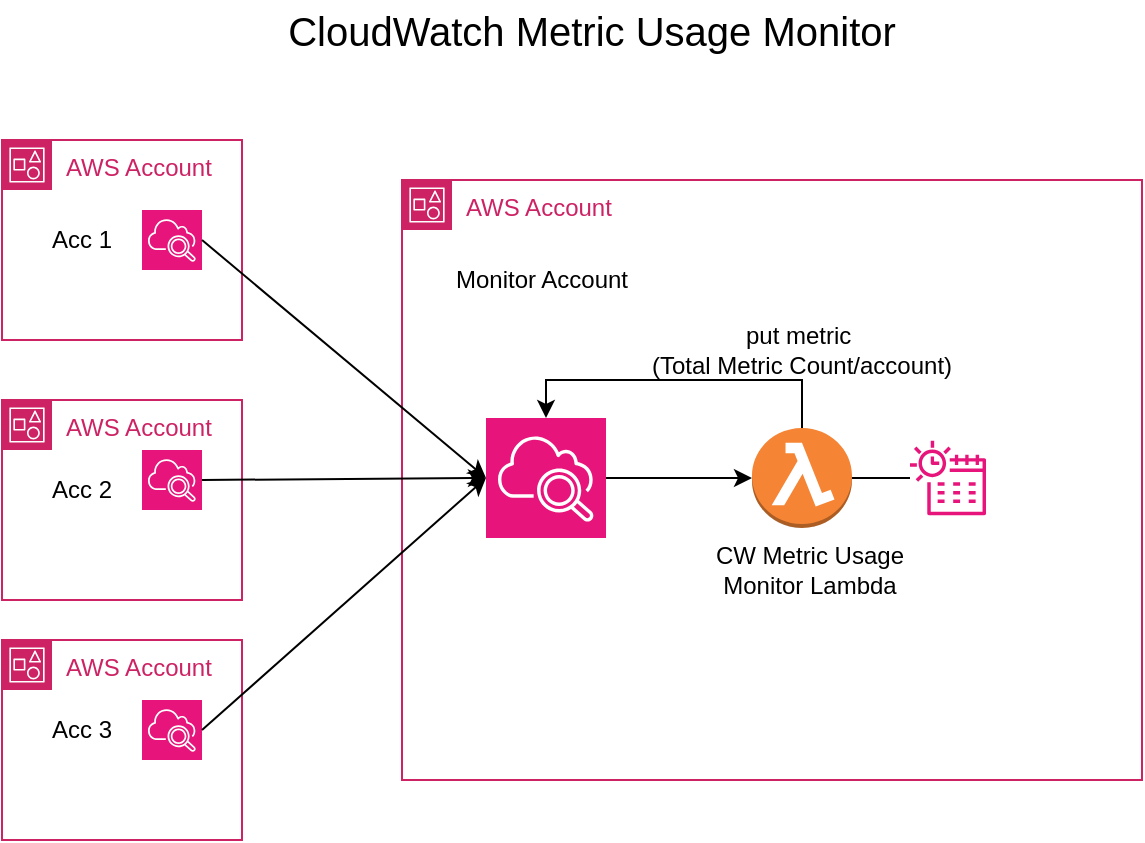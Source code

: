 <mxfile version="28.0.6">
  <diagram name="Page-1" id="2m9e8ItA2XuIZZkTDxCf">
    <mxGraphModel dx="1018" dy="748" grid="1" gridSize="10" guides="1" tooltips="1" connect="1" arrows="1" fold="1" page="1" pageScale="1" pageWidth="850" pageHeight="1100" math="0" shadow="0">
      <root>
        <mxCell id="0" />
        <mxCell id="1" parent="0" />
        <mxCell id="S1UMTbRKjDUVDJEbYlgr-1" value="&lt;font style=&quot;font-size: 20px;&quot;&gt;CloudWatch Metric Usage Monitor&lt;/font&gt;" style="text;html=1;align=center;verticalAlign=middle;whiteSpace=wrap;rounded=0;" vertex="1" parent="1">
          <mxGeometry x="260" y="80" width="350" height="30" as="geometry" />
        </mxCell>
        <mxCell id="S1UMTbRKjDUVDJEbYlgr-2" value="AWS Account" style="points=[[0,0],[0.25,0],[0.5,0],[0.75,0],[1,0],[1,0.25],[1,0.5],[1,0.75],[1,1],[0.75,1],[0.5,1],[0.25,1],[0,1],[0,0.75],[0,0.5],[0,0.25]];outlineConnect=0;gradientColor=none;html=1;whiteSpace=wrap;fontSize=12;fontStyle=0;container=1;pointerEvents=0;collapsible=0;recursiveResize=0;shape=mxgraph.aws4.group;grIcon=mxgraph.aws4.group_account;strokeColor=#CD2264;fillColor=none;verticalAlign=top;align=left;spacingLeft=30;fontColor=#CD2264;dashed=0;" vertex="1" parent="1">
          <mxGeometry x="140" y="150" width="120" height="100" as="geometry" />
        </mxCell>
        <mxCell id="S1UMTbRKjDUVDJEbYlgr-11" value="" style="sketch=0;points=[[0,0,0],[0.25,0,0],[0.5,0,0],[0.75,0,0],[1,0,0],[0,1,0],[0.25,1,0],[0.5,1,0],[0.75,1,0],[1,1,0],[0,0.25,0],[0,0.5,0],[0,0.75,0],[1,0.25,0],[1,0.5,0],[1,0.75,0]];points=[[0,0,0],[0.25,0,0],[0.5,0,0],[0.75,0,0],[1,0,0],[0,1,0],[0.25,1,0],[0.5,1,0],[0.75,1,0],[1,1,0],[0,0.25,0],[0,0.5,0],[0,0.75,0],[1,0.25,0],[1,0.5,0],[1,0.75,0]];outlineConnect=0;fontColor=#232F3E;fillColor=#E7157B;strokeColor=#ffffff;dashed=0;verticalLabelPosition=bottom;verticalAlign=top;align=center;html=1;fontSize=12;fontStyle=0;aspect=fixed;shape=mxgraph.aws4.resourceIcon;resIcon=mxgraph.aws4.cloudwatch_2;" vertex="1" parent="S1UMTbRKjDUVDJEbYlgr-2">
          <mxGeometry x="70" y="35" width="30" height="30" as="geometry" />
        </mxCell>
        <mxCell id="S1UMTbRKjDUVDJEbYlgr-14" value="Acc 1" style="text;html=1;align=center;verticalAlign=middle;whiteSpace=wrap;rounded=0;" vertex="1" parent="S1UMTbRKjDUVDJEbYlgr-2">
          <mxGeometry x="10" y="35" width="60" height="30" as="geometry" />
        </mxCell>
        <mxCell id="S1UMTbRKjDUVDJEbYlgr-3" value="AWS Account" style="points=[[0,0],[0.25,0],[0.5,0],[0.75,0],[1,0],[1,0.25],[1,0.5],[1,0.75],[1,1],[0.75,1],[0.5,1],[0.25,1],[0,1],[0,0.75],[0,0.5],[0,0.25]];outlineConnect=0;gradientColor=none;html=1;whiteSpace=wrap;fontSize=12;fontStyle=0;container=1;pointerEvents=0;collapsible=0;recursiveResize=0;shape=mxgraph.aws4.group;grIcon=mxgraph.aws4.group_account;strokeColor=#CD2264;fillColor=none;verticalAlign=top;align=left;spacingLeft=30;fontColor=#CD2264;dashed=0;" vertex="1" parent="1">
          <mxGeometry x="140" y="280" width="120" height="100" as="geometry" />
        </mxCell>
        <mxCell id="S1UMTbRKjDUVDJEbYlgr-12" value="" style="sketch=0;points=[[0,0,0],[0.25,0,0],[0.5,0,0],[0.75,0,0],[1,0,0],[0,1,0],[0.25,1,0],[0.5,1,0],[0.75,1,0],[1,1,0],[0,0.25,0],[0,0.5,0],[0,0.75,0],[1,0.25,0],[1,0.5,0],[1,0.75,0]];points=[[0,0,0],[0.25,0,0],[0.5,0,0],[0.75,0,0],[1,0,0],[0,1,0],[0.25,1,0],[0.5,1,0],[0.75,1,0],[1,1,0],[0,0.25,0],[0,0.5,0],[0,0.75,0],[1,0.25,0],[1,0.5,0],[1,0.75,0]];outlineConnect=0;fontColor=#232F3E;fillColor=#E7157B;strokeColor=#ffffff;dashed=0;verticalLabelPosition=bottom;verticalAlign=top;align=center;html=1;fontSize=12;fontStyle=0;aspect=fixed;shape=mxgraph.aws4.resourceIcon;resIcon=mxgraph.aws4.cloudwatch_2;" vertex="1" parent="S1UMTbRKjDUVDJEbYlgr-3">
          <mxGeometry x="70" y="25" width="30" height="30" as="geometry" />
        </mxCell>
        <mxCell id="S1UMTbRKjDUVDJEbYlgr-15" value="Acc 2&lt;span style=&quot;color: rgba(0, 0, 0, 0); font-family: monospace; font-size: 0px; text-align: start; text-wrap-mode: nowrap;&quot;&gt;%3CmxGraphModel%3E%3Croot%3E%3CmxCell%20id%3D%220%22%2F%3E%3CmxCell%20id%3D%221%22%20parent%3D%220%22%2F%3E%3CmxCell%20id%3D%222%22%20value%3D%22Acc%201%22%20style%3D%22text%3Bhtml%3D1%3Balign%3Dcenter%3BverticalAlign%3Dmiddle%3BwhiteSpace%3Dwrap%3Brounded%3D0%3B%22%20vertex%3D%221%22%20parent%3D%221%22%3E%3CmxGeometry%20x%3D%2250%22%20y%3D%22190%22%20width%3D%2260%22%20height%3D%2230%22%20as%3D%22geometry%22%2F%3E%3C%2FmxCell%3E%3C%2Froot%3E%3C%2FmxGraphModel%3E&lt;/span&gt;" style="text;html=1;align=center;verticalAlign=middle;whiteSpace=wrap;rounded=0;" vertex="1" parent="S1UMTbRKjDUVDJEbYlgr-3">
          <mxGeometry x="10" y="30" width="60" height="30" as="geometry" />
        </mxCell>
        <mxCell id="S1UMTbRKjDUVDJEbYlgr-4" value="AWS Account" style="points=[[0,0],[0.25,0],[0.5,0],[0.75,0],[1,0],[1,0.25],[1,0.5],[1,0.75],[1,1],[0.75,1],[0.5,1],[0.25,1],[0,1],[0,0.75],[0,0.5],[0,0.25]];outlineConnect=0;gradientColor=none;html=1;whiteSpace=wrap;fontSize=12;fontStyle=0;container=1;pointerEvents=0;collapsible=0;recursiveResize=0;shape=mxgraph.aws4.group;grIcon=mxgraph.aws4.group_account;strokeColor=#CD2264;fillColor=none;verticalAlign=top;align=left;spacingLeft=30;fontColor=#CD2264;dashed=0;" vertex="1" parent="1">
          <mxGeometry x="140" y="400" width="120" height="100" as="geometry" />
        </mxCell>
        <mxCell id="S1UMTbRKjDUVDJEbYlgr-13" value="" style="sketch=0;points=[[0,0,0],[0.25,0,0],[0.5,0,0],[0.75,0,0],[1,0,0],[0,1,0],[0.25,1,0],[0.5,1,0],[0.75,1,0],[1,1,0],[0,0.25,0],[0,0.5,0],[0,0.75,0],[1,0.25,0],[1,0.5,0],[1,0.75,0]];points=[[0,0,0],[0.25,0,0],[0.5,0,0],[0.75,0,0],[1,0,0],[0,1,0],[0.25,1,0],[0.5,1,0],[0.75,1,0],[1,1,0],[0,0.25,0],[0,0.5,0],[0,0.75,0],[1,0.25,0],[1,0.5,0],[1,0.75,0]];outlineConnect=0;fontColor=#232F3E;fillColor=#E7157B;strokeColor=#ffffff;dashed=0;verticalLabelPosition=bottom;verticalAlign=top;align=center;html=1;fontSize=12;fontStyle=0;aspect=fixed;shape=mxgraph.aws4.resourceIcon;resIcon=mxgraph.aws4.cloudwatch_2;" vertex="1" parent="S1UMTbRKjDUVDJEbYlgr-4">
          <mxGeometry x="70" y="30" width="30" height="30" as="geometry" />
        </mxCell>
        <mxCell id="S1UMTbRKjDUVDJEbYlgr-16" value="Acc 3" style="text;html=1;align=center;verticalAlign=middle;whiteSpace=wrap;rounded=0;" vertex="1" parent="S1UMTbRKjDUVDJEbYlgr-4">
          <mxGeometry x="10" y="30" width="60" height="30" as="geometry" />
        </mxCell>
        <mxCell id="S1UMTbRKjDUVDJEbYlgr-5" value="AWS Account" style="points=[[0,0],[0.25,0],[0.5,0],[0.75,0],[1,0],[1,0.25],[1,0.5],[1,0.75],[1,1],[0.75,1],[0.5,1],[0.25,1],[0,1],[0,0.75],[0,0.5],[0,0.25]];outlineConnect=0;gradientColor=none;html=1;whiteSpace=wrap;fontSize=12;fontStyle=0;container=1;pointerEvents=0;collapsible=0;recursiveResize=0;shape=mxgraph.aws4.group;grIcon=mxgraph.aws4.group_account;strokeColor=#CD2264;fillColor=none;verticalAlign=top;align=left;spacingLeft=30;fontColor=#CD2264;dashed=0;" vertex="1" parent="1">
          <mxGeometry x="340" y="170" width="370" height="300" as="geometry" />
        </mxCell>
        <mxCell id="S1UMTbRKjDUVDJEbYlgr-10" value="" style="sketch=0;points=[[0,0,0],[0.25,0,0],[0.5,0,0],[0.75,0,0],[1,0,0],[0,1,0],[0.25,1,0],[0.5,1,0],[0.75,1,0],[1,1,0],[0,0.25,0],[0,0.5,0],[0,0.75,0],[1,0.25,0],[1,0.5,0],[1,0.75,0]];points=[[0,0,0],[0.25,0,0],[0.5,0,0],[0.75,0,0],[1,0,0],[0,1,0],[0.25,1,0],[0.5,1,0],[0.75,1,0],[1,1,0],[0,0.25,0],[0,0.5,0],[0,0.75,0],[1,0.25,0],[1,0.5,0],[1,0.75,0]];outlineConnect=0;fontColor=#232F3E;fillColor=#E7157B;strokeColor=#ffffff;dashed=0;verticalLabelPosition=bottom;verticalAlign=top;align=center;html=1;fontSize=12;fontStyle=0;aspect=fixed;shape=mxgraph.aws4.resourceIcon;resIcon=mxgraph.aws4.cloudwatch_2;" vertex="1" parent="S1UMTbRKjDUVDJEbYlgr-5">
          <mxGeometry x="42" y="119" width="60" height="60" as="geometry" />
        </mxCell>
        <mxCell id="S1UMTbRKjDUVDJEbYlgr-17" value="Monitor Account" style="text;html=1;align=center;verticalAlign=middle;whiteSpace=wrap;rounded=0;" vertex="1" parent="S1UMTbRKjDUVDJEbYlgr-5">
          <mxGeometry x="20" y="30" width="100" height="40" as="geometry" />
        </mxCell>
        <mxCell id="S1UMTbRKjDUVDJEbYlgr-18" value="" style="outlineConnect=0;dashed=0;verticalLabelPosition=bottom;verticalAlign=top;align=center;html=1;shape=mxgraph.aws3.lambda_function;fillColor=#F58534;gradientColor=none;" vertex="1" parent="S1UMTbRKjDUVDJEbYlgr-5">
          <mxGeometry x="175" y="124" width="50" height="50" as="geometry" />
        </mxCell>
        <mxCell id="S1UMTbRKjDUVDJEbYlgr-19" value="CW Metric Usage Monitor Lambda" style="text;html=1;align=center;verticalAlign=middle;whiteSpace=wrap;rounded=0;" vertex="1" parent="S1UMTbRKjDUVDJEbYlgr-5">
          <mxGeometry x="150" y="180" width="108" height="30" as="geometry" />
        </mxCell>
        <mxCell id="S1UMTbRKjDUVDJEbYlgr-22" value="" style="endArrow=classic;html=1;rounded=0;exitX=1;exitY=0.5;exitDx=0;exitDy=0;exitPerimeter=0;entryX=0;entryY=0.5;entryDx=0;entryDy=0;entryPerimeter=0;" edge="1" parent="S1UMTbRKjDUVDJEbYlgr-5" source="S1UMTbRKjDUVDJEbYlgr-10" target="S1UMTbRKjDUVDJEbYlgr-18">
          <mxGeometry width="50" height="50" relative="1" as="geometry">
            <mxPoint x="210" y="380" as="sourcePoint" />
            <mxPoint x="260" y="330" as="targetPoint" />
          </mxGeometry>
        </mxCell>
        <mxCell id="S1UMTbRKjDUVDJEbYlgr-23" value="" style="endArrow=classic;html=1;rounded=0;exitX=0.5;exitY=0;exitDx=0;exitDy=0;exitPerimeter=0;entryX=0.5;entryY=0;entryDx=0;entryDy=0;entryPerimeter=0;edgeStyle=orthogonalEdgeStyle;" edge="1" parent="S1UMTbRKjDUVDJEbYlgr-5" source="S1UMTbRKjDUVDJEbYlgr-18" target="S1UMTbRKjDUVDJEbYlgr-10">
          <mxGeometry width="50" height="50" relative="1" as="geometry">
            <mxPoint x="250" y="400" as="sourcePoint" />
            <mxPoint x="300" y="350" as="targetPoint" />
            <Array as="points">
              <mxPoint x="200" y="100" />
              <mxPoint x="72" y="100" />
            </Array>
          </mxGeometry>
        </mxCell>
        <mxCell id="S1UMTbRKjDUVDJEbYlgr-25" value="put metric&amp;nbsp;&lt;div&gt;(Total Metric Count/account)&lt;/div&gt;" style="text;html=1;align=center;verticalAlign=middle;whiteSpace=wrap;rounded=0;" vertex="1" parent="S1UMTbRKjDUVDJEbYlgr-5">
          <mxGeometry x="119" y="70" width="162" height="30" as="geometry" />
        </mxCell>
        <mxCell id="S1UMTbRKjDUVDJEbYlgr-26" value="" style="sketch=0;outlineConnect=0;fontColor=#232F3E;gradientColor=none;fillColor=#E7157B;strokeColor=none;dashed=0;verticalLabelPosition=bottom;verticalAlign=top;align=center;html=1;fontSize=12;fontStyle=0;aspect=fixed;pointerEvents=1;shape=mxgraph.aws4.eventbridge_scheduler;" vertex="1" parent="S1UMTbRKjDUVDJEbYlgr-5">
          <mxGeometry x="254" y="130" width="38" height="38" as="geometry" />
        </mxCell>
        <mxCell id="S1UMTbRKjDUVDJEbYlgr-27" value="" style="endArrow=none;html=1;rounded=0;exitX=1;exitY=0.5;exitDx=0;exitDy=0;exitPerimeter=0;edgeStyle=orthogonalEdgeStyle;" edge="1" parent="S1UMTbRKjDUVDJEbYlgr-5" source="S1UMTbRKjDUVDJEbYlgr-18" target="S1UMTbRKjDUVDJEbYlgr-26">
          <mxGeometry width="50" height="50" relative="1" as="geometry">
            <mxPoint x="170" y="410" as="sourcePoint" />
            <mxPoint x="220" y="360" as="targetPoint" />
          </mxGeometry>
        </mxCell>
        <mxCell id="S1UMTbRKjDUVDJEbYlgr-6" value="" style="endArrow=classic;html=1;rounded=0;exitX=1;exitY=0.5;exitDx=0;exitDy=0;entryX=0;entryY=0.5;entryDx=0;entryDy=0;exitPerimeter=0;entryPerimeter=0;" edge="1" parent="1" source="S1UMTbRKjDUVDJEbYlgr-11" target="S1UMTbRKjDUVDJEbYlgr-10">
          <mxGeometry width="50" height="50" relative="1" as="geometry">
            <mxPoint x="310" y="420" as="sourcePoint" />
            <mxPoint x="410" y="460" as="targetPoint" />
          </mxGeometry>
        </mxCell>
        <mxCell id="S1UMTbRKjDUVDJEbYlgr-7" value="" style="endArrow=classic;html=1;rounded=0;exitX=1;exitY=0.5;exitDx=0;exitDy=0;entryX=0;entryY=0.5;entryDx=0;entryDy=0;exitPerimeter=0;entryPerimeter=0;" edge="1" parent="1" source="S1UMTbRKjDUVDJEbYlgr-13" target="S1UMTbRKjDUVDJEbYlgr-10">
          <mxGeometry width="50" height="50" relative="1" as="geometry">
            <mxPoint x="370" y="480" as="sourcePoint" />
            <mxPoint x="470" y="520" as="targetPoint" />
          </mxGeometry>
        </mxCell>
        <mxCell id="S1UMTbRKjDUVDJEbYlgr-8" value="" style="endArrow=classic;html=1;rounded=0;exitX=1;exitY=0.5;exitDx=0;exitDy=0;entryX=0;entryY=0.5;entryDx=0;entryDy=0;exitPerimeter=0;entryPerimeter=0;" edge="1" parent="1" source="S1UMTbRKjDUVDJEbYlgr-12" target="S1UMTbRKjDUVDJEbYlgr-10">
          <mxGeometry width="50" height="50" relative="1" as="geometry">
            <mxPoint x="370" y="440" as="sourcePoint" />
            <mxPoint x="470" y="480" as="targetPoint" />
          </mxGeometry>
        </mxCell>
      </root>
    </mxGraphModel>
  </diagram>
</mxfile>
